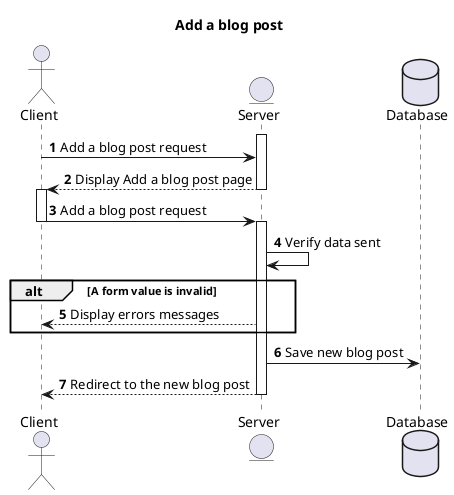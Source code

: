 @startuml

title Add a blog post
autonumber

actor Client
entity Server
Database Database

activate Server

Client -> Server : Add a blog post request

Server --> Client : Display Add a blog post page

deactivate Server

activate Client

Client -> Server : Add a blog post request

deactivate Client

activate Server

Server -> Server : Verify data sent

alt A form value is invalid
    Server --> Client : Display errors messages
end

Server -> Database : Save new blog post

Server --> Client : Redirect to the new blog post

deactivate Server

@enduml
